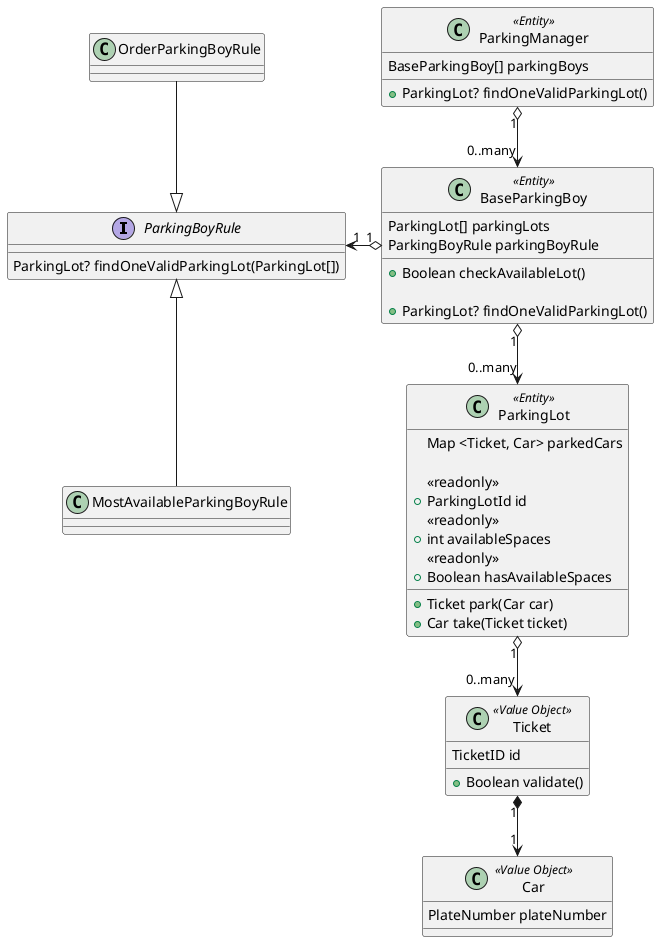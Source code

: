 @startuml parking

interface ParkingBoyRule {
  ParkingLot? findOneValidParkingLot(ParkingLot[])
}

class OrderParkingBoyRule
class MostAvailableParkingBoyRule

class BaseParkingBoy << Entity >> {
  ParkingLot[] parkingLots
  ParkingBoyRule parkingBoyRule

  + Boolean checkAvailableLot()

  + ParkingLot? findOneValidParkingLot()
}

class ParkingLot << Entity >> {
  Map <Ticket, Car> parkedCars

  <<readonly>>
  + ParkingLotId id
  <<readonly>>
  + int availableSpaces
  <<readonly>>
  + Boolean hasAvailableSpaces

  + Ticket park(Car car)
  + Car take(Ticket ticket)
}

class Car << Value Object >> {
    PlateNumber plateNumber
}

class Ticket << Value Object >> {
  TicketID id
  + Boolean validate()
}

class ParkingManager << Entity >> {
  BaseParkingBoy[] parkingBoys
  + ParkingLot? findOneValidParkingLot()
}

Ticket "1" *--> "1" Car
ParkingLot "1" o--> "0..many" Ticket
BaseParkingBoy "1" o--> "0..many" ParkingLot
OrderParkingBoyRule --|> ParkingBoyRule
MostAvailableParkingBoyRule -up-|> ParkingBoyRule
BaseParkingBoy "1" o-left-> "1" ParkingBoyRule
ParkingManager "1" o--> "0..many" BaseParkingBoy

@enduml
